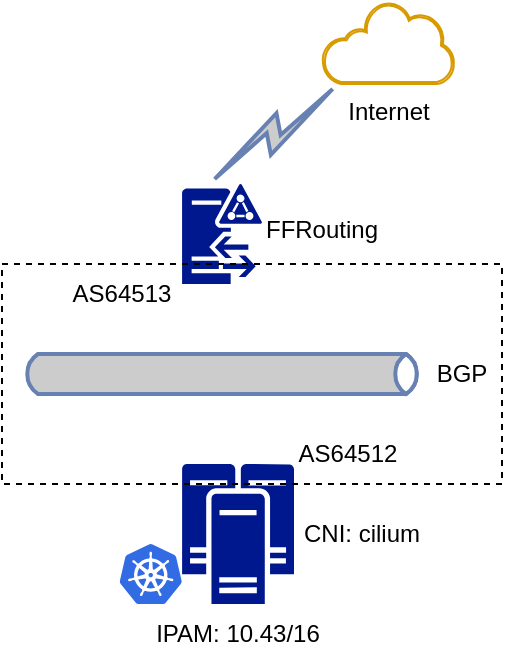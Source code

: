 <mxfile version="23.1.5" type="github">
  <diagram name="Page-1" id="CKEdSDN62ewMVQHA9k3X">
    <mxGraphModel dx="819" dy="473" grid="0" gridSize="10" guides="1" tooltips="1" connect="1" arrows="1" fold="1" page="1" pageScale="1" pageWidth="827" pageHeight="1169" math="0" shadow="0">
      <root>
        <mxCell id="0" />
        <mxCell id="1" parent="0" />
        <mxCell id="iyUywgdbZJe5IEnD36bN-2" value="" style="image;sketch=0;aspect=fixed;html=1;points=[];align=center;fontSize=12;image=img/lib/mscae/Kubernetes.svg;" vertex="1" parent="1">
          <mxGeometry x="188.75" y="440" width="31.25" height="30" as="geometry" />
        </mxCell>
        <mxCell id="iyUywgdbZJe5IEnD36bN-3" value="" style="sketch=0;aspect=fixed;pointerEvents=1;shadow=0;dashed=0;html=1;strokeColor=none;labelPosition=center;verticalLabelPosition=bottom;verticalAlign=top;align=center;fillColor=#00188D;shape=mxgraph.mscae.enterprise.cluster_server" vertex="1" parent="1">
          <mxGeometry x="220" y="400" width="56" height="70" as="geometry" />
        </mxCell>
        <mxCell id="iyUywgdbZJe5IEnD36bN-4" value="" style="sketch=0;aspect=fixed;pointerEvents=1;shadow=0;dashed=0;html=1;strokeColor=none;labelPosition=center;verticalLabelPosition=bottom;verticalAlign=top;align=center;fillColor=#00188D;shape=mxgraph.mscae.enterprise.d" vertex="1" parent="1">
          <mxGeometry x="220" y="260" width="40" height="50" as="geometry" />
        </mxCell>
        <mxCell id="iyUywgdbZJe5IEnD36bN-5" value="" style="rounded=0;whiteSpace=wrap;html=1;dashed=1;fillColor=none;" vertex="1" parent="1">
          <mxGeometry x="130" y="300" width="250" height="110" as="geometry" />
        </mxCell>
        <mxCell id="iyUywgdbZJe5IEnD36bN-6" value="CNI: cilium" style="text;html=1;align=center;verticalAlign=middle;whiteSpace=wrap;rounded=0;" vertex="1" parent="1">
          <mxGeometry x="280" y="420" width="60" height="30" as="geometry" />
        </mxCell>
        <mxCell id="iyUywgdbZJe5IEnD36bN-7" value="BGP" style="text;html=1;align=center;verticalAlign=middle;whiteSpace=wrap;rounded=0;" vertex="1" parent="1">
          <mxGeometry x="330" y="340" width="60" height="30" as="geometry" />
        </mxCell>
        <mxCell id="iyUywgdbZJe5IEnD36bN-8" value="Internet" style="sketch=0;aspect=fixed;pointerEvents=1;shadow=0;dashed=0;html=1;strokeColor=#d79b00;labelPosition=center;verticalLabelPosition=bottom;verticalAlign=top;align=center;fillColor=#ffe6cc;shape=mxgraph.mscae.enterprise.internet_hollow" vertex="1" parent="1">
          <mxGeometry x="290" y="169" width="66.13" height="41" as="geometry" />
        </mxCell>
        <mxCell id="iyUywgdbZJe5IEnD36bN-9" value="AS64512" style="text;html=1;align=center;verticalAlign=middle;whiteSpace=wrap;rounded=0;" vertex="1" parent="1">
          <mxGeometry x="273.06" y="380" width="60" height="30" as="geometry" />
        </mxCell>
        <mxCell id="iyUywgdbZJe5IEnD36bN-10" value="AS64513" style="text;html=1;align=center;verticalAlign=middle;whiteSpace=wrap;rounded=0;" vertex="1" parent="1">
          <mxGeometry x="160" y="300" width="60" height="30" as="geometry" />
        </mxCell>
        <mxCell id="iyUywgdbZJe5IEnD36bN-21" value="" style="html=1;outlineConnect=0;fillColor=#CCCCCC;strokeColor=#6881B3;gradientColor=none;gradientDirection=north;strokeWidth=2;shape=mxgraph.networks.bus;gradientColor=none;gradientDirection=north;fontColor=#ffffff;perimeter=backbonePerimeter;backboneSize=20;" vertex="1" parent="1">
          <mxGeometry x="140" y="350" width="200" height="10" as="geometry" />
        </mxCell>
        <mxCell id="iyUywgdbZJe5IEnD36bN-22" value="" style="html=1;outlineConnect=0;fillColor=#CCCCCC;strokeColor=#6881B3;gradientColor=none;gradientDirection=north;strokeWidth=2;shape=mxgraph.networks.comm_link_edge;html=1;rounded=0;entryX=0.13;entryY=1;entryDx=0;entryDy=0;entryPerimeter=0;" edge="1" parent="1" target="iyUywgdbZJe5IEnD36bN-8">
          <mxGeometry width="100" height="100" relative="1" as="geometry">
            <mxPoint x="233.06" y="260" as="sourcePoint" />
            <mxPoint x="280" y="230" as="targetPoint" />
          </mxGeometry>
        </mxCell>
        <mxCell id="iyUywgdbZJe5IEnD36bN-23" value="IPAM: 10.43/16" style="text;html=1;align=center;verticalAlign=middle;whiteSpace=wrap;rounded=0;" vertex="1" parent="1">
          <mxGeometry x="203" y="470" width="90" height="30" as="geometry" />
        </mxCell>
        <mxCell id="iyUywgdbZJe5IEnD36bN-25" value="FFRouting" style="text;html=1;align=center;verticalAlign=middle;whiteSpace=wrap;rounded=0;" vertex="1" parent="1">
          <mxGeometry x="260" y="268" width="60" height="30" as="geometry" />
        </mxCell>
      </root>
    </mxGraphModel>
  </diagram>
</mxfile>
